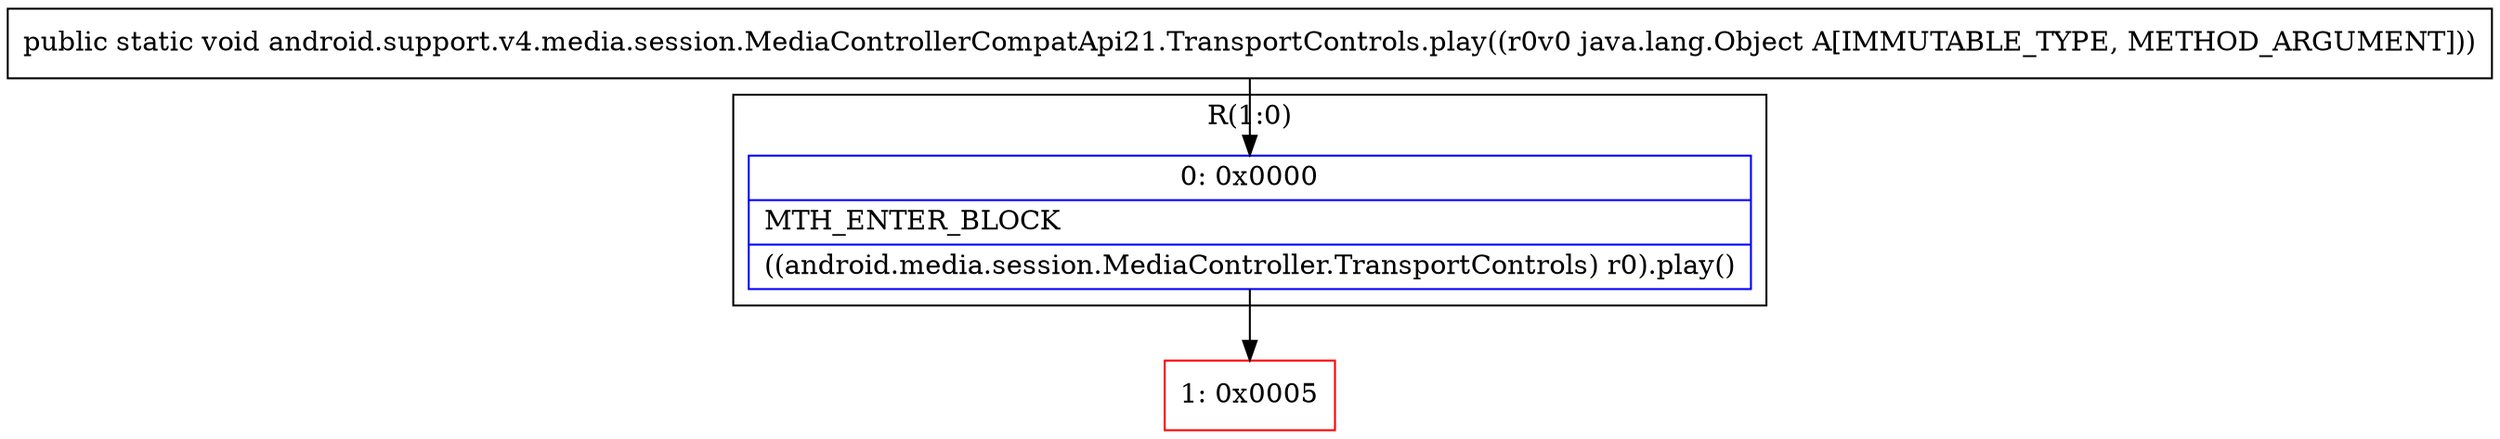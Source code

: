 digraph "CFG forandroid.support.v4.media.session.MediaControllerCompatApi21.TransportControls.play(Ljava\/lang\/Object;)V" {
subgraph cluster_Region_1007746317 {
label = "R(1:0)";
node [shape=record,color=blue];
Node_0 [shape=record,label="{0\:\ 0x0000|MTH_ENTER_BLOCK\l|((android.media.session.MediaController.TransportControls) r0).play()\l}"];
}
Node_1 [shape=record,color=red,label="{1\:\ 0x0005}"];
MethodNode[shape=record,label="{public static void android.support.v4.media.session.MediaControllerCompatApi21.TransportControls.play((r0v0 java.lang.Object A[IMMUTABLE_TYPE, METHOD_ARGUMENT])) }"];
MethodNode -> Node_0;
Node_0 -> Node_1;
}

